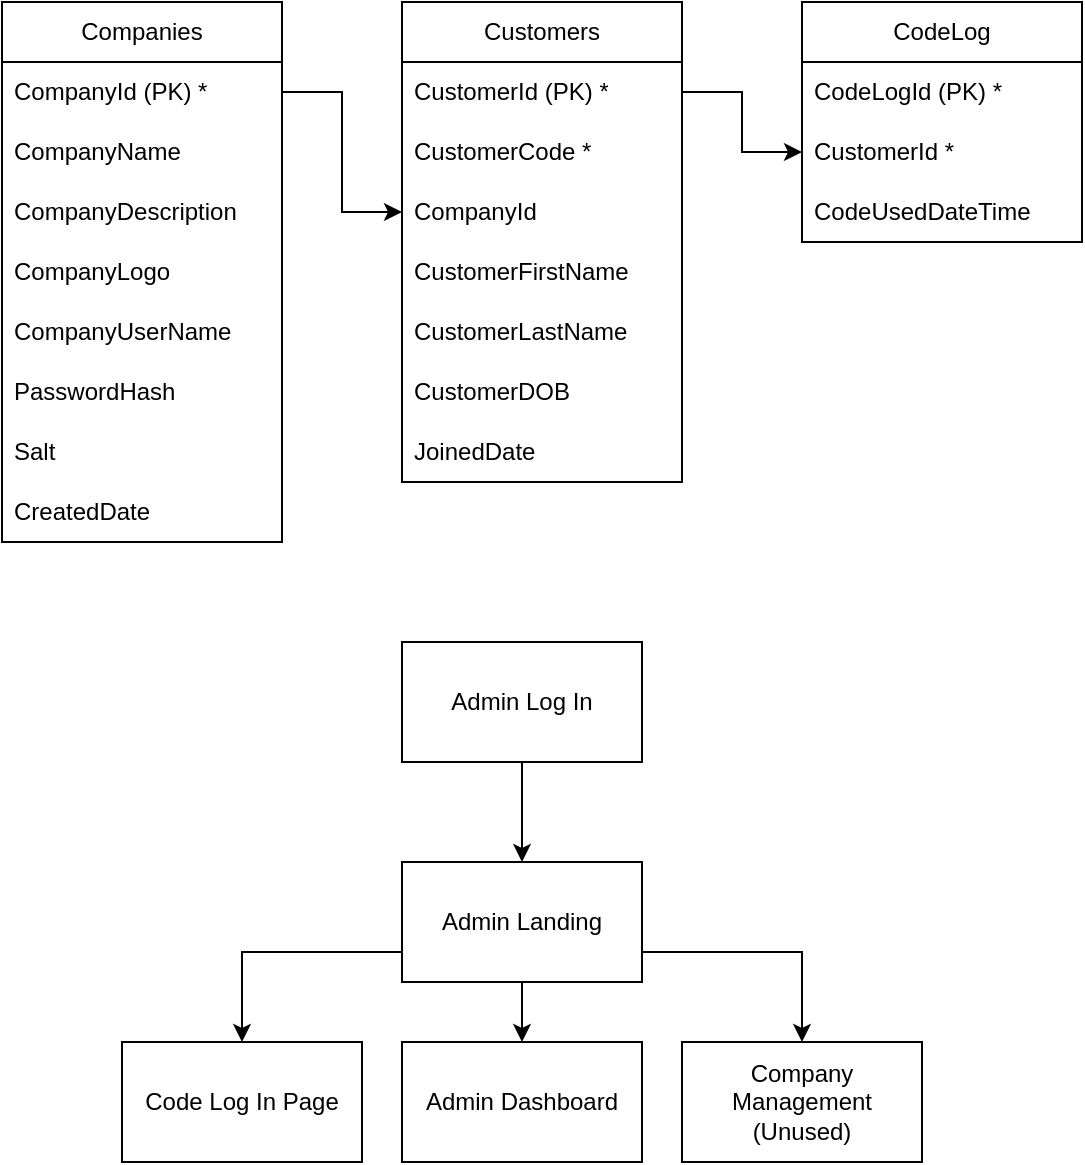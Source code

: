 <mxfile version="24.6.4" type="device">
  <diagram name="Page-1" id="l1-i6S1uEm3Ql6zb1pUr">
    <mxGraphModel dx="1434" dy="772" grid="1" gridSize="10" guides="1" tooltips="1" connect="1" arrows="1" fold="1" page="1" pageScale="1" pageWidth="827" pageHeight="1169" math="0" shadow="0">
      <root>
        <mxCell id="0" />
        <mxCell id="1" parent="0" />
        <mxCell id="iQMUoYYoaNcejD7WqV9e-1" value="Companies" style="swimlane;fontStyle=0;childLayout=stackLayout;horizontal=1;startSize=30;horizontalStack=0;resizeParent=1;resizeParentMax=0;resizeLast=0;collapsible=1;marginBottom=0;whiteSpace=wrap;html=1;" parent="1" vertex="1">
          <mxGeometry x="40" y="40" width="140" height="270" as="geometry" />
        </mxCell>
        <mxCell id="iQMUoYYoaNcejD7WqV9e-2" value="CompanyId (PK) *" style="text;strokeColor=none;fillColor=none;align=left;verticalAlign=middle;spacingLeft=4;spacingRight=4;overflow=hidden;points=[[0,0.5],[1,0.5]];portConstraint=eastwest;rotatable=0;whiteSpace=wrap;html=1;" parent="iQMUoYYoaNcejD7WqV9e-1" vertex="1">
          <mxGeometry y="30" width="140" height="30" as="geometry" />
        </mxCell>
        <mxCell id="iQMUoYYoaNcejD7WqV9e-3" value="CompanyName" style="text;strokeColor=none;fillColor=none;align=left;verticalAlign=middle;spacingLeft=4;spacingRight=4;overflow=hidden;points=[[0,0.5],[1,0.5]];portConstraint=eastwest;rotatable=0;whiteSpace=wrap;html=1;" parent="iQMUoYYoaNcejD7WqV9e-1" vertex="1">
          <mxGeometry y="60" width="140" height="30" as="geometry" />
        </mxCell>
        <mxCell id="iQMUoYYoaNcejD7WqV9e-30" value="CompanyDescription" style="text;strokeColor=none;fillColor=none;align=left;verticalAlign=middle;spacingLeft=4;spacingRight=4;overflow=hidden;points=[[0,0.5],[1,0.5]];portConstraint=eastwest;rotatable=0;whiteSpace=wrap;html=1;" parent="iQMUoYYoaNcejD7WqV9e-1" vertex="1">
          <mxGeometry y="90" width="140" height="30" as="geometry" />
        </mxCell>
        <mxCell id="iQMUoYYoaNcejD7WqV9e-4" value="CompanyLogo" style="text;strokeColor=none;fillColor=none;align=left;verticalAlign=middle;spacingLeft=4;spacingRight=4;overflow=hidden;points=[[0,0.5],[1,0.5]];portConstraint=eastwest;rotatable=0;whiteSpace=wrap;html=1;" parent="iQMUoYYoaNcejD7WqV9e-1" vertex="1">
          <mxGeometry y="120" width="140" height="30" as="geometry" />
        </mxCell>
        <mxCell id="iQMUoYYoaNcejD7WqV9e-29" value="CompanyUserName" style="text;strokeColor=none;fillColor=none;align=left;verticalAlign=middle;spacingLeft=4;spacingRight=4;overflow=hidden;points=[[0,0.5],[1,0.5]];portConstraint=eastwest;rotatable=0;whiteSpace=wrap;html=1;" parent="iQMUoYYoaNcejD7WqV9e-1" vertex="1">
          <mxGeometry y="150" width="140" height="30" as="geometry" />
        </mxCell>
        <mxCell id="iQMUoYYoaNcejD7WqV9e-28" value="PasswordHash" style="text;strokeColor=none;fillColor=none;align=left;verticalAlign=middle;spacingLeft=4;spacingRight=4;overflow=hidden;points=[[0,0.5],[1,0.5]];portConstraint=eastwest;rotatable=0;whiteSpace=wrap;html=1;" parent="iQMUoYYoaNcejD7WqV9e-1" vertex="1">
          <mxGeometry y="180" width="140" height="30" as="geometry" />
        </mxCell>
        <mxCell id="iQMUoYYoaNcejD7WqV9e-32" value="Salt" style="text;strokeColor=none;fillColor=none;align=left;verticalAlign=middle;spacingLeft=4;spacingRight=4;overflow=hidden;points=[[0,0.5],[1,0.5]];portConstraint=eastwest;rotatable=0;whiteSpace=wrap;html=1;" parent="iQMUoYYoaNcejD7WqV9e-1" vertex="1">
          <mxGeometry y="210" width="140" height="30" as="geometry" />
        </mxCell>
        <mxCell id="iQMUoYYoaNcejD7WqV9e-33" value="CreatedDate" style="text;strokeColor=none;fillColor=none;align=left;verticalAlign=middle;spacingLeft=4;spacingRight=4;overflow=hidden;points=[[0,0.5],[1,0.5]];portConstraint=eastwest;rotatable=0;whiteSpace=wrap;html=1;" parent="iQMUoYYoaNcejD7WqV9e-1" vertex="1">
          <mxGeometry y="240" width="140" height="30" as="geometry" />
        </mxCell>
        <mxCell id="iQMUoYYoaNcejD7WqV9e-5" value="Customers" style="swimlane;fontStyle=0;childLayout=stackLayout;horizontal=1;startSize=30;horizontalStack=0;resizeParent=1;resizeParentMax=0;resizeLast=0;collapsible=1;marginBottom=0;whiteSpace=wrap;html=1;" parent="1" vertex="1">
          <mxGeometry x="240" y="40" width="140" height="240" as="geometry">
            <mxRectangle x="274" y="80" width="100" height="30" as="alternateBounds" />
          </mxGeometry>
        </mxCell>
        <mxCell id="iQMUoYYoaNcejD7WqV9e-6" value="CustomerId (PK) *" style="text;strokeColor=none;fillColor=none;align=left;verticalAlign=middle;spacingLeft=4;spacingRight=4;overflow=hidden;points=[[0,0.5],[1,0.5]];portConstraint=eastwest;rotatable=0;whiteSpace=wrap;html=1;" parent="iQMUoYYoaNcejD7WqV9e-5" vertex="1">
          <mxGeometry y="30" width="140" height="30" as="geometry" />
        </mxCell>
        <mxCell id="iQMUoYYoaNcejD7WqV9e-22" value="CustomerCode *" style="text;strokeColor=none;fillColor=none;align=left;verticalAlign=middle;spacingLeft=4;spacingRight=4;overflow=hidden;points=[[0,0.5],[1,0.5]];portConstraint=eastwest;rotatable=0;whiteSpace=wrap;html=1;" parent="iQMUoYYoaNcejD7WqV9e-5" vertex="1">
          <mxGeometry y="60" width="140" height="30" as="geometry" />
        </mxCell>
        <mxCell id="iQMUoYYoaNcejD7WqV9e-10" value="CompanyId" style="text;strokeColor=none;fillColor=none;align=left;verticalAlign=middle;spacingLeft=4;spacingRight=4;overflow=hidden;points=[[0,0.5],[1,0.5]];portConstraint=eastwest;rotatable=0;whiteSpace=wrap;html=1;" parent="iQMUoYYoaNcejD7WqV9e-5" vertex="1">
          <mxGeometry y="90" width="140" height="30" as="geometry" />
        </mxCell>
        <mxCell id="iQMUoYYoaNcejD7WqV9e-7" value="CustomerFirstName" style="text;strokeColor=none;fillColor=none;align=left;verticalAlign=middle;spacingLeft=4;spacingRight=4;overflow=hidden;points=[[0,0.5],[1,0.5]];portConstraint=eastwest;rotatable=0;whiteSpace=wrap;html=1;" parent="iQMUoYYoaNcejD7WqV9e-5" vertex="1">
          <mxGeometry y="120" width="140" height="30" as="geometry" />
        </mxCell>
        <mxCell id="iQMUoYYoaNcejD7WqV9e-8" value="CustomerLastName" style="text;strokeColor=none;fillColor=none;align=left;verticalAlign=middle;spacingLeft=4;spacingRight=4;overflow=hidden;points=[[0,0.5],[1,0.5]];portConstraint=eastwest;rotatable=0;whiteSpace=wrap;html=1;" parent="iQMUoYYoaNcejD7WqV9e-5" vertex="1">
          <mxGeometry y="150" width="140" height="30" as="geometry" />
        </mxCell>
        <mxCell id="iQMUoYYoaNcejD7WqV9e-11" value="CustomerDOB" style="text;strokeColor=none;fillColor=none;align=left;verticalAlign=middle;spacingLeft=4;spacingRight=4;overflow=hidden;points=[[0,0.5],[1,0.5]];portConstraint=eastwest;rotatable=0;whiteSpace=wrap;html=1;" parent="iQMUoYYoaNcejD7WqV9e-5" vertex="1">
          <mxGeometry y="180" width="140" height="30" as="geometry" />
        </mxCell>
        <mxCell id="iQMUoYYoaNcejD7WqV9e-12" value="JoinedDate" style="text;strokeColor=none;fillColor=none;align=left;verticalAlign=middle;spacingLeft=4;spacingRight=4;overflow=hidden;points=[[0,0.5],[1,0.5]];portConstraint=eastwest;rotatable=0;whiteSpace=wrap;html=1;" parent="iQMUoYYoaNcejD7WqV9e-5" vertex="1">
          <mxGeometry y="210" width="140" height="30" as="geometry" />
        </mxCell>
        <mxCell id="iQMUoYYoaNcejD7WqV9e-14" style="edgeStyle=orthogonalEdgeStyle;rounded=0;orthogonalLoop=1;jettySize=auto;html=1;exitX=1;exitY=0.5;exitDx=0;exitDy=0;entryX=0;entryY=0.5;entryDx=0;entryDy=0;" parent="1" source="iQMUoYYoaNcejD7WqV9e-2" target="iQMUoYYoaNcejD7WqV9e-10" edge="1">
          <mxGeometry relative="1" as="geometry" />
        </mxCell>
        <mxCell id="iQMUoYYoaNcejD7WqV9e-15" value="CodeLog" style="swimlane;fontStyle=0;childLayout=stackLayout;horizontal=1;startSize=30;horizontalStack=0;resizeParent=1;resizeParentMax=0;resizeLast=0;collapsible=1;marginBottom=0;whiteSpace=wrap;html=1;" parent="1" vertex="1">
          <mxGeometry x="440" y="40" width="140" height="120" as="geometry">
            <mxRectangle x="274" y="80" width="100" height="30" as="alternateBounds" />
          </mxGeometry>
        </mxCell>
        <mxCell id="iQMUoYYoaNcejD7WqV9e-16" value="CodeLogId (PK) *" style="text;strokeColor=none;fillColor=none;align=left;verticalAlign=middle;spacingLeft=4;spacingRight=4;overflow=hidden;points=[[0,0.5],[1,0.5]];portConstraint=eastwest;rotatable=0;whiteSpace=wrap;html=1;" parent="iQMUoYYoaNcejD7WqV9e-15" vertex="1">
          <mxGeometry y="30" width="140" height="30" as="geometry" />
        </mxCell>
        <mxCell id="iQMUoYYoaNcejD7WqV9e-17" value="CustomerId *" style="text;strokeColor=none;fillColor=none;align=left;verticalAlign=middle;spacingLeft=4;spacingRight=4;overflow=hidden;points=[[0,0.5],[1,0.5]];portConstraint=eastwest;rotatable=0;whiteSpace=wrap;html=1;" parent="iQMUoYYoaNcejD7WqV9e-15" vertex="1">
          <mxGeometry y="60" width="140" height="30" as="geometry" />
        </mxCell>
        <mxCell id="iQMUoYYoaNcejD7WqV9e-18" value="CodeUsedDateTime" style="text;strokeColor=none;fillColor=none;align=left;verticalAlign=middle;spacingLeft=4;spacingRight=4;overflow=hidden;points=[[0,0.5],[1,0.5]];portConstraint=eastwest;rotatable=0;whiteSpace=wrap;html=1;" parent="iQMUoYYoaNcejD7WqV9e-15" vertex="1">
          <mxGeometry y="90" width="140" height="30" as="geometry" />
        </mxCell>
        <mxCell id="iQMUoYYoaNcejD7WqV9e-23" style="edgeStyle=orthogonalEdgeStyle;rounded=0;orthogonalLoop=1;jettySize=auto;html=1;exitX=1;exitY=0.5;exitDx=0;exitDy=0;entryX=0;entryY=0.5;entryDx=0;entryDy=0;" parent="1" source="iQMUoYYoaNcejD7WqV9e-6" target="iQMUoYYoaNcejD7WqV9e-17" edge="1">
          <mxGeometry relative="1" as="geometry" />
        </mxCell>
        <mxCell id="VnOAAqqmin87Ugj1JP8N-1" value="Code Log In Page" style="rounded=0;whiteSpace=wrap;html=1;" parent="1" vertex="1">
          <mxGeometry x="100" y="560" width="120" height="60" as="geometry" />
        </mxCell>
        <mxCell id="VnOAAqqmin87Ugj1JP8N-4" style="edgeStyle=orthogonalEdgeStyle;rounded=0;orthogonalLoop=1;jettySize=auto;html=1;exitX=0.5;exitY=1;exitDx=0;exitDy=0;entryX=0.5;entryY=0;entryDx=0;entryDy=0;" parent="1" source="VnOAAqqmin87Ugj1JP8N-2" target="VnOAAqqmin87Ugj1JP8N-3" edge="1">
          <mxGeometry relative="1" as="geometry" />
        </mxCell>
        <mxCell id="VnOAAqqmin87Ugj1JP8N-2" value="Admin Log In" style="rounded=0;whiteSpace=wrap;html=1;" parent="1" vertex="1">
          <mxGeometry x="240" y="360" width="120" height="60" as="geometry" />
        </mxCell>
        <mxCell id="VnOAAqqmin87Ugj1JP8N-7" style="edgeStyle=orthogonalEdgeStyle;rounded=0;orthogonalLoop=1;jettySize=auto;html=1;exitX=0.5;exitY=1;exitDx=0;exitDy=0;entryX=0.5;entryY=0;entryDx=0;entryDy=0;" parent="1" source="VnOAAqqmin87Ugj1JP8N-3" target="VnOAAqqmin87Ugj1JP8N-6" edge="1">
          <mxGeometry relative="1" as="geometry" />
        </mxCell>
        <mxCell id="VnOAAqqmin87Ugj1JP8N-8" style="edgeStyle=orthogonalEdgeStyle;rounded=0;orthogonalLoop=1;jettySize=auto;html=1;exitX=1;exitY=0.75;exitDx=0;exitDy=0;entryX=0.5;entryY=0;entryDx=0;entryDy=0;" parent="1" source="VnOAAqqmin87Ugj1JP8N-3" target="VnOAAqqmin87Ugj1JP8N-5" edge="1">
          <mxGeometry relative="1" as="geometry" />
        </mxCell>
        <mxCell id="VnOAAqqmin87Ugj1JP8N-10" style="edgeStyle=orthogonalEdgeStyle;rounded=0;orthogonalLoop=1;jettySize=auto;html=1;exitX=0;exitY=0.75;exitDx=0;exitDy=0;entryX=0.5;entryY=0;entryDx=0;entryDy=0;" parent="1" source="VnOAAqqmin87Ugj1JP8N-3" target="VnOAAqqmin87Ugj1JP8N-1" edge="1">
          <mxGeometry relative="1" as="geometry" />
        </mxCell>
        <mxCell id="VnOAAqqmin87Ugj1JP8N-3" value="Admin Landing" style="rounded=0;whiteSpace=wrap;html=1;" parent="1" vertex="1">
          <mxGeometry x="240" y="470" width="120" height="60" as="geometry" />
        </mxCell>
        <mxCell id="VnOAAqqmin87Ugj1JP8N-5" value="Company Management&lt;br&gt;(Unused)" style="rounded=0;whiteSpace=wrap;html=1;" parent="1" vertex="1">
          <mxGeometry x="380" y="560" width="120" height="60" as="geometry" />
        </mxCell>
        <mxCell id="VnOAAqqmin87Ugj1JP8N-6" value="Admin Dashboard" style="rounded=0;whiteSpace=wrap;html=1;" parent="1" vertex="1">
          <mxGeometry x="240" y="560" width="120" height="60" as="geometry" />
        </mxCell>
      </root>
    </mxGraphModel>
  </diagram>
</mxfile>
